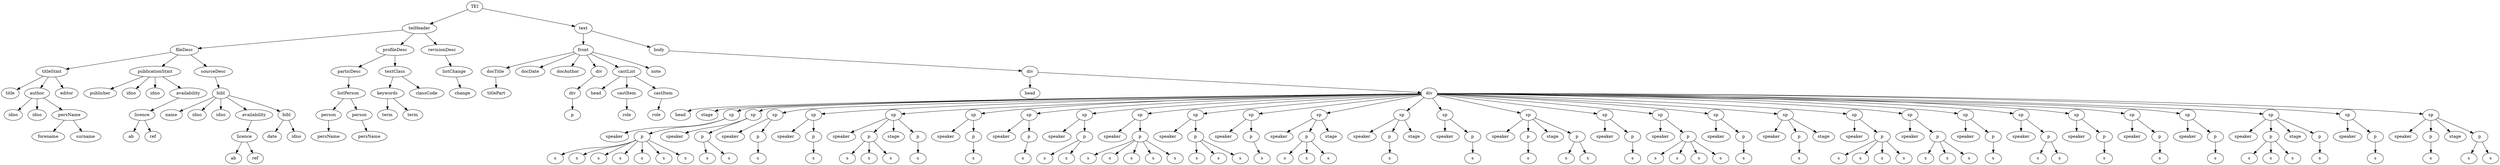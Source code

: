 digraph Tree {
	"t0" [label = "TEI"];
	"t1" [label = "teiHeader"];
	"t2" [label = "fileDesc"];
	"t3" [label = "titleStmt"];
	"t4" [label = "title"];
	"t5" [label = "author"];
	"t6" [label = "idno"];
	"t7" [label = "idno"];
	"t8" [label = "persName"];
	"t9" [label = "forename"];
	"t10" [label = "surname"];
	"t11" [label = "editor"];
	"t12" [label = "publicationStmt"];
	"t13" [label = "publisher"];
	"t14" [label = "idno"];
	"t15" [label = "idno"];
	"t16" [label = "availability"];
	"t17" [label = "licence"];
	"t18" [label = "ab"];
	"t19" [label = "ref"];
	"t20" [label = "sourceDesc"];
	"t21" [label = "bibl"];
	"t22" [label = "name"];
	"t23" [label = "idno"];
	"t24" [label = "idno"];
	"t25" [label = "availability"];
	"t26" [label = "licence"];
	"t27" [label = "ab"];
	"t28" [label = "ref"];
	"t29" [label = "bibl"];
	"t30" [label = "date"];
	"t31" [label = "idno"];
	"t32" [label = "profileDesc"];
	"t33" [label = "particDesc"];
	"t34" [label = "listPerson"];
	"t35" [label = "person"];
	"t36" [label = "persName"];
	"t37" [label = "person"];
	"t38" [label = "persName"];
	"t39" [label = "textClass"];
	"t40" [label = "keywords"];
	"t41" [label = "term"];
	"t42" [label = "term"];
	"t43" [label = "classCode"];
	"t44" [label = "revisionDesc"];
	"t45" [label = "listChange"];
	"t46" [label = "change"];
	"t47" [label = "text"];
	"t48" [label = "front"];
	"t49" [label = "docTitle"];
	"t50" [label = "titlePart"];
	"t51" [label = "docDate"];
	"t52" [label = "docAuthor"];
	"t53" [label = "div"];
	"t54" [label = "div"];
	"t55" [label = "p"];
	"t56" [label = "castList"];
	"t57" [label = "head"];
	"t58" [label = "castItem"];
	"t59" [label = "role"];
	"t60" [label = "castItem"];
	"t61" [label = "role"];
	"t62" [label = "note"];
	"t63" [label = "body"];
	"t64" [label = "div"];
	"t65" [label = "head"];
	"t66" [label = "div"];
	"t67" [label = "head"];
	"t68" [label = "stage"];
	"t69" [label = "sp"];
	"t70" [label = "speaker"];
	"t71" [label = "p"];
	"t72" [label = "s"];
	"t73" [label = "s"];
	"t74" [label = "s"];
	"t75" [label = "s"];
	"t76" [label = "s"];
	"t77" [label = "s"];
	"t78" [label = "s"];
	"t79" [label = "sp"];
	"t80" [label = "speaker"];
	"t81" [label = "p"];
	"t82" [label = "s"];
	"t83" [label = "s"];
	"t84" [label = "sp"];
	"t85" [label = "speaker"];
	"t86" [label = "p"];
	"t87" [label = "s"];
	"t88" [label = "sp"];
	"t89" [label = "speaker"];
	"t90" [label = "p"];
	"t91" [label = "s"];
	"t92" [label = "sp"];
	"t93" [label = "speaker"];
	"t94" [label = "p"];
	"t95" [label = "s"];
	"t96" [label = "s"];
	"t97" [label = "s"];
	"t98" [label = "stage"];
	"t99" [label = "p"];
	"t100" [label = "s"];
	"t101" [label = "sp"];
	"t102" [label = "speaker"];
	"t103" [label = "p"];
	"t104" [label = "s"];
	"t105" [label = "sp"];
	"t106" [label = "speaker"];
	"t107" [label = "p"];
	"t108" [label = "s"];
	"t109" [label = "sp"];
	"t110" [label = "speaker"];
	"t111" [label = "p"];
	"t112" [label = "s"];
	"t113" [label = "s"];
	"t114" [label = "sp"];
	"t115" [label = "speaker"];
	"t116" [label = "p"];
	"t117" [label = "s"];
	"t118" [label = "s"];
	"t119" [label = "s"];
	"t120" [label = "s"];
	"t121" [label = "s"];
	"t122" [label = "sp"];
	"t123" [label = "speaker"];
	"t124" [label = "p"];
	"t125" [label = "s"];
	"t126" [label = "s"];
	"t127" [label = "s"];
	"t128" [label = "sp"];
	"t129" [label = "speaker"];
	"t130" [label = "p"];
	"t131" [label = "s"];
	"t132" [label = "sp"];
	"t133" [label = "speaker"];
	"t134" [label = "p"];
	"t135" [label = "s"];
	"t136" [label = "s"];
	"t137" [label = "s"];
	"t138" [label = "stage"];
	"t139" [label = "sp"];
	"t140" [label = "speaker"];
	"t141" [label = "p"];
	"t142" [label = "s"];
	"t143" [label = "stage"];
	"t144" [label = "sp"];
	"t145" [label = "speaker"];
	"t146" [label = "p"];
	"t147" [label = "s"];
	"t148" [label = "sp"];
	"t149" [label = "speaker"];
	"t150" [label = "p"];
	"t151" [label = "s"];
	"t152" [label = "stage"];
	"t153" [label = "p"];
	"t154" [label = "s"];
	"t155" [label = "s"];
	"t156" [label = "sp"];
	"t157" [label = "speaker"];
	"t158" [label = "p"];
	"t159" [label = "s"];
	"t160" [label = "sp"];
	"t161" [label = "speaker"];
	"t162" [label = "p"];
	"t163" [label = "s"];
	"t164" [label = "s"];
	"t165" [label = "s"];
	"t166" [label = "s"];
	"t167" [label = "sp"];
	"t168" [label = "speaker"];
	"t169" [label = "p"];
	"t170" [label = "s"];
	"t171" [label = "sp"];
	"t172" [label = "speaker"];
	"t173" [label = "p"];
	"t174" [label = "s"];
	"t175" [label = "stage"];
	"t176" [label = "sp"];
	"t177" [label = "speaker"];
	"t178" [label = "p"];
	"t179" [label = "s"];
	"t180" [label = "s"];
	"t181" [label = "s"];
	"t182" [label = "s"];
	"t183" [label = "sp"];
	"t184" [label = "speaker"];
	"t185" [label = "p"];
	"t186" [label = "s"];
	"t187" [label = "s"];
	"t188" [label = "s"];
	"t189" [label = "sp"];
	"t190" [label = "speaker"];
	"t191" [label = "p"];
	"t192" [label = "s"];
	"t193" [label = "sp"];
	"t194" [label = "speaker"];
	"t195" [label = "p"];
	"t196" [label = "s"];
	"t197" [label = "s"];
	"t198" [label = "sp"];
	"t199" [label = "speaker"];
	"t200" [label = "p"];
	"t201" [label = "s"];
	"t202" [label = "sp"];
	"t203" [label = "speaker"];
	"t204" [label = "p"];
	"t205" [label = "s"];
	"t206" [label = "sp"];
	"t207" [label = "speaker"];
	"t208" [label = "p"];
	"t209" [label = "s"];
	"t210" [label = "sp"];
	"t211" [label = "speaker"];
	"t212" [label = "p"];
	"t213" [label = "s"];
	"t214" [label = "s"];
	"t215" [label = "s"];
	"t216" [label = "stage"];
	"t217" [label = "p"];
	"t218" [label = "s"];
	"t219" [label = "sp"];
	"t220" [label = "speaker"];
	"t221" [label = "p"];
	"t222" [label = "s"];
	"t223" [label = "sp"];
	"t224" [label = "speaker"];
	"t225" [label = "p"];
	"t226" [label = "s"];
	"t227" [label = "stage"];
	"t228" [label = "p"];
	"t229" [label = "s"];
	"t230" [label = "s"];
	"t0" -> "t1";
	"t1" -> "t2";
	"t2" -> "t3";
	"t3" -> "t4";
	"t3" -> "t5";
	"t5" -> "t6";
	"t5" -> "t7";
	"t5" -> "t8";
	"t8" -> "t9";
	"t8" -> "t10";
	"t3" -> "t11";
	"t2" -> "t12";
	"t12" -> "t13";
	"t12" -> "t14";
	"t12" -> "t15";
	"t12" -> "t16";
	"t16" -> "t17";
	"t17" -> "t18";
	"t17" -> "t19";
	"t2" -> "t20";
	"t20" -> "t21";
	"t21" -> "t22";
	"t21" -> "t23";
	"t21" -> "t24";
	"t21" -> "t25";
	"t25" -> "t26";
	"t26" -> "t27";
	"t26" -> "t28";
	"t21" -> "t29";
	"t29" -> "t30";
	"t29" -> "t31";
	"t1" -> "t32";
	"t32" -> "t33";
	"t33" -> "t34";
	"t34" -> "t35";
	"t35" -> "t36";
	"t34" -> "t37";
	"t37" -> "t38";
	"t32" -> "t39";
	"t39" -> "t40";
	"t40" -> "t41";
	"t40" -> "t42";
	"t39" -> "t43";
	"t1" -> "t44";
	"t44" -> "t45";
	"t45" -> "t46";
	"t0" -> "t47";
	"t47" -> "t48";
	"t48" -> "t49";
	"t49" -> "t50";
	"t48" -> "t51";
	"t48" -> "t52";
	"t48" -> "t53";
	"t53" -> "t54";
	"t54" -> "t55";
	"t48" -> "t56";
	"t56" -> "t57";
	"t56" -> "t58";
	"t58" -> "t59";
	"t56" -> "t60";
	"t60" -> "t61";
	"t48" -> "t62";
	"t47" -> "t63";
	"t63" -> "t64";
	"t64" -> "t65";
	"t64" -> "t66";
	"t66" -> "t67";
	"t66" -> "t68";
	"t66" -> "t69";
	"t69" -> "t70";
	"t69" -> "t71";
	"t71" -> "t72";
	"t71" -> "t73";
	"t71" -> "t74";
	"t71" -> "t75";
	"t71" -> "t76";
	"t71" -> "t77";
	"t71" -> "t78";
	"t66" -> "t79";
	"t79" -> "t80";
	"t79" -> "t81";
	"t81" -> "t82";
	"t81" -> "t83";
	"t66" -> "t84";
	"t84" -> "t85";
	"t84" -> "t86";
	"t86" -> "t87";
	"t66" -> "t88";
	"t88" -> "t89";
	"t88" -> "t90";
	"t90" -> "t91";
	"t66" -> "t92";
	"t92" -> "t93";
	"t92" -> "t94";
	"t94" -> "t95";
	"t94" -> "t96";
	"t94" -> "t97";
	"t92" -> "t98";
	"t92" -> "t99";
	"t99" -> "t100";
	"t66" -> "t101";
	"t101" -> "t102";
	"t101" -> "t103";
	"t103" -> "t104";
	"t66" -> "t105";
	"t105" -> "t106";
	"t105" -> "t107";
	"t107" -> "t108";
	"t66" -> "t109";
	"t109" -> "t110";
	"t109" -> "t111";
	"t111" -> "t112";
	"t111" -> "t113";
	"t66" -> "t114";
	"t114" -> "t115";
	"t114" -> "t116";
	"t116" -> "t117";
	"t116" -> "t118";
	"t116" -> "t119";
	"t116" -> "t120";
	"t116" -> "t121";
	"t66" -> "t122";
	"t122" -> "t123";
	"t122" -> "t124";
	"t124" -> "t125";
	"t124" -> "t126";
	"t124" -> "t127";
	"t66" -> "t128";
	"t128" -> "t129";
	"t128" -> "t130";
	"t130" -> "t131";
	"t66" -> "t132";
	"t132" -> "t133";
	"t132" -> "t134";
	"t134" -> "t135";
	"t134" -> "t136";
	"t134" -> "t137";
	"t132" -> "t138";
	"t66" -> "t139";
	"t139" -> "t140";
	"t139" -> "t141";
	"t141" -> "t142";
	"t139" -> "t143";
	"t66" -> "t144";
	"t144" -> "t145";
	"t144" -> "t146";
	"t146" -> "t147";
	"t66" -> "t148";
	"t148" -> "t149";
	"t148" -> "t150";
	"t150" -> "t151";
	"t148" -> "t152";
	"t148" -> "t153";
	"t153" -> "t154";
	"t153" -> "t155";
	"t66" -> "t156";
	"t156" -> "t157";
	"t156" -> "t158";
	"t158" -> "t159";
	"t66" -> "t160";
	"t160" -> "t161";
	"t160" -> "t162";
	"t162" -> "t163";
	"t162" -> "t164";
	"t162" -> "t165";
	"t162" -> "t166";
	"t66" -> "t167";
	"t167" -> "t168";
	"t167" -> "t169";
	"t169" -> "t170";
	"t66" -> "t171";
	"t171" -> "t172";
	"t171" -> "t173";
	"t173" -> "t174";
	"t171" -> "t175";
	"t66" -> "t176";
	"t176" -> "t177";
	"t176" -> "t178";
	"t178" -> "t179";
	"t178" -> "t180";
	"t178" -> "t181";
	"t178" -> "t182";
	"t66" -> "t183";
	"t183" -> "t184";
	"t183" -> "t185";
	"t185" -> "t186";
	"t185" -> "t187";
	"t185" -> "t188";
	"t66" -> "t189";
	"t189" -> "t190";
	"t189" -> "t191";
	"t191" -> "t192";
	"t66" -> "t193";
	"t193" -> "t194";
	"t193" -> "t195";
	"t195" -> "t196";
	"t195" -> "t197";
	"t66" -> "t198";
	"t198" -> "t199";
	"t198" -> "t200";
	"t200" -> "t201";
	"t66" -> "t202";
	"t202" -> "t203";
	"t202" -> "t204";
	"t204" -> "t205";
	"t66" -> "t206";
	"t206" -> "t207";
	"t206" -> "t208";
	"t208" -> "t209";
	"t66" -> "t210";
	"t210" -> "t211";
	"t210" -> "t212";
	"t212" -> "t213";
	"t212" -> "t214";
	"t212" -> "t215";
	"t210" -> "t216";
	"t210" -> "t217";
	"t217" -> "t218";
	"t66" -> "t219";
	"t219" -> "t220";
	"t219" -> "t221";
	"t221" -> "t222";
	"t66" -> "t223";
	"t223" -> "t224";
	"t223" -> "t225";
	"t225" -> "t226";
	"t223" -> "t227";
	"t223" -> "t228";
	"t228" -> "t229";
	"t228" -> "t230";
}
